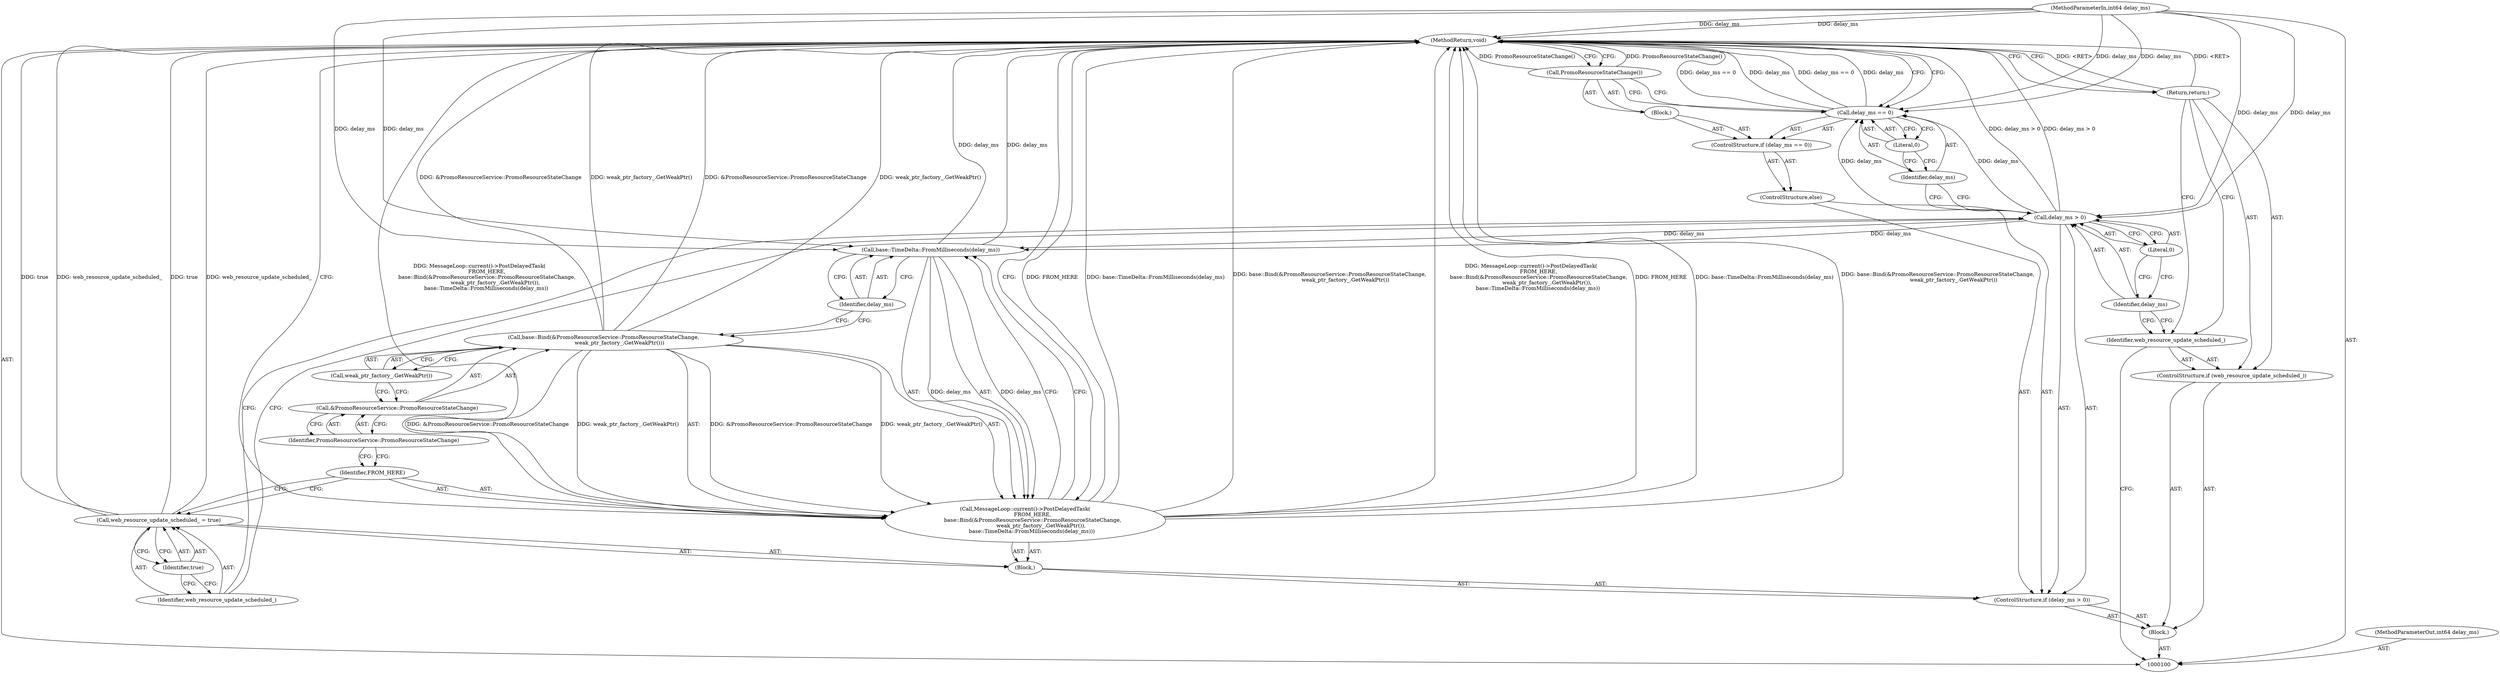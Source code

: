 digraph "1_Chrome_7d97e1d327f153cce6137ef8b533d45d083802d9" {
"1000129" [label="(MethodReturn,void)"];
"1000101" [label="(MethodParameterIn,int64 delay_ms)"];
"1000175" [label="(MethodParameterOut,int64 delay_ms)"];
"1000102" [label="(Block,)"];
"1000121" [label="(Identifier,delay_ms)"];
"1000120" [label="(Call,base::TimeDelta::FromMilliseconds(delay_ms))"];
"1000124" [label="(Call,delay_ms == 0)"];
"1000125" [label="(Identifier,delay_ms)"];
"1000126" [label="(Literal,0)"];
"1000127" [label="(Block,)"];
"1000122" [label="(ControlStructure,else)"];
"1000123" [label="(ControlStructure,if (delay_ms == 0))"];
"1000128" [label="(Call,PromoResourceStateChange())"];
"1000103" [label="(ControlStructure,if (web_resource_update_scheduled_))"];
"1000104" [label="(Identifier,web_resource_update_scheduled_)"];
"1000105" [label="(Return,return;)"];
"1000109" [label="(Literal,0)"];
"1000110" [label="(Block,)"];
"1000106" [label="(ControlStructure,if (delay_ms > 0))"];
"1000107" [label="(Call,delay_ms > 0)"];
"1000108" [label="(Identifier,delay_ms)"];
"1000113" [label="(Identifier,true)"];
"1000111" [label="(Call,web_resource_update_scheduled_ = true)"];
"1000112" [label="(Identifier,web_resource_update_scheduled_)"];
"1000114" [label="(Call,MessageLoop::current()->PostDelayedTask(\n         FROM_HERE,\n         base::Bind(&PromoResourceService::PromoResourceStateChange,\n                   weak_ptr_factory_.GetWeakPtr()),\n        base::TimeDelta::FromMilliseconds(delay_ms)))"];
"1000115" [label="(Identifier,FROM_HERE)"];
"1000117" [label="(Call,&PromoResourceService::PromoResourceStateChange)"];
"1000118" [label="(Identifier,PromoResourceService::PromoResourceStateChange)"];
"1000116" [label="(Call,base::Bind(&PromoResourceService::PromoResourceStateChange,\n                   weak_ptr_factory_.GetWeakPtr()))"];
"1000119" [label="(Call,weak_ptr_factory_.GetWeakPtr())"];
"1000129" -> "1000100"  [label="AST: "];
"1000129" -> "1000105"  [label="CFG: "];
"1000129" -> "1000114"  [label="CFG: "];
"1000129" -> "1000128"  [label="CFG: "];
"1000129" -> "1000124"  [label="CFG: "];
"1000116" -> "1000129"  [label="DDG: &PromoResourceService::PromoResourceStateChange"];
"1000116" -> "1000129"  [label="DDG: weak_ptr_factory_.GetWeakPtr()"];
"1000124" -> "1000129"  [label="DDG: delay_ms"];
"1000124" -> "1000129"  [label="DDG: delay_ms == 0"];
"1000107" -> "1000129"  [label="DDG: delay_ms > 0"];
"1000114" -> "1000129"  [label="DDG: MessageLoop::current()->PostDelayedTask(\n         FROM_HERE,\n         base::Bind(&PromoResourceService::PromoResourceStateChange,\n                   weak_ptr_factory_.GetWeakPtr()),\n        base::TimeDelta::FromMilliseconds(delay_ms))"];
"1000114" -> "1000129"  [label="DDG: FROM_HERE"];
"1000114" -> "1000129"  [label="DDG: base::TimeDelta::FromMilliseconds(delay_ms)"];
"1000114" -> "1000129"  [label="DDG: base::Bind(&PromoResourceService::PromoResourceStateChange,\n                   weak_ptr_factory_.GetWeakPtr())"];
"1000111" -> "1000129"  [label="DDG: web_resource_update_scheduled_"];
"1000111" -> "1000129"  [label="DDG: true"];
"1000128" -> "1000129"  [label="DDG: PromoResourceStateChange()"];
"1000120" -> "1000129"  [label="DDG: delay_ms"];
"1000101" -> "1000129"  [label="DDG: delay_ms"];
"1000105" -> "1000129"  [label="DDG: <RET>"];
"1000101" -> "1000100"  [label="AST: "];
"1000101" -> "1000129"  [label="DDG: delay_ms"];
"1000101" -> "1000107"  [label="DDG: delay_ms"];
"1000101" -> "1000120"  [label="DDG: delay_ms"];
"1000101" -> "1000124"  [label="DDG: delay_ms"];
"1000175" -> "1000100"  [label="AST: "];
"1000102" -> "1000100"  [label="AST: "];
"1000103" -> "1000102"  [label="AST: "];
"1000106" -> "1000102"  [label="AST: "];
"1000121" -> "1000120"  [label="AST: "];
"1000121" -> "1000116"  [label="CFG: "];
"1000120" -> "1000121"  [label="CFG: "];
"1000120" -> "1000114"  [label="AST: "];
"1000120" -> "1000121"  [label="CFG: "];
"1000121" -> "1000120"  [label="AST: "];
"1000114" -> "1000120"  [label="CFG: "];
"1000120" -> "1000129"  [label="DDG: delay_ms"];
"1000120" -> "1000114"  [label="DDG: delay_ms"];
"1000107" -> "1000120"  [label="DDG: delay_ms"];
"1000101" -> "1000120"  [label="DDG: delay_ms"];
"1000124" -> "1000123"  [label="AST: "];
"1000124" -> "1000126"  [label="CFG: "];
"1000125" -> "1000124"  [label="AST: "];
"1000126" -> "1000124"  [label="AST: "];
"1000128" -> "1000124"  [label="CFG: "];
"1000129" -> "1000124"  [label="CFG: "];
"1000124" -> "1000129"  [label="DDG: delay_ms"];
"1000124" -> "1000129"  [label="DDG: delay_ms == 0"];
"1000107" -> "1000124"  [label="DDG: delay_ms"];
"1000101" -> "1000124"  [label="DDG: delay_ms"];
"1000125" -> "1000124"  [label="AST: "];
"1000125" -> "1000107"  [label="CFG: "];
"1000126" -> "1000125"  [label="CFG: "];
"1000126" -> "1000124"  [label="AST: "];
"1000126" -> "1000125"  [label="CFG: "];
"1000124" -> "1000126"  [label="CFG: "];
"1000127" -> "1000123"  [label="AST: "];
"1000128" -> "1000127"  [label="AST: "];
"1000122" -> "1000106"  [label="AST: "];
"1000123" -> "1000122"  [label="AST: "];
"1000123" -> "1000122"  [label="AST: "];
"1000124" -> "1000123"  [label="AST: "];
"1000127" -> "1000123"  [label="AST: "];
"1000128" -> "1000127"  [label="AST: "];
"1000128" -> "1000124"  [label="CFG: "];
"1000129" -> "1000128"  [label="CFG: "];
"1000128" -> "1000129"  [label="DDG: PromoResourceStateChange()"];
"1000103" -> "1000102"  [label="AST: "];
"1000104" -> "1000103"  [label="AST: "];
"1000105" -> "1000103"  [label="AST: "];
"1000104" -> "1000103"  [label="AST: "];
"1000104" -> "1000100"  [label="CFG: "];
"1000105" -> "1000104"  [label="CFG: "];
"1000108" -> "1000104"  [label="CFG: "];
"1000105" -> "1000103"  [label="AST: "];
"1000105" -> "1000104"  [label="CFG: "];
"1000129" -> "1000105"  [label="CFG: "];
"1000105" -> "1000129"  [label="DDG: <RET>"];
"1000109" -> "1000107"  [label="AST: "];
"1000109" -> "1000108"  [label="CFG: "];
"1000107" -> "1000109"  [label="CFG: "];
"1000110" -> "1000106"  [label="AST: "];
"1000111" -> "1000110"  [label="AST: "];
"1000114" -> "1000110"  [label="AST: "];
"1000106" -> "1000102"  [label="AST: "];
"1000107" -> "1000106"  [label="AST: "];
"1000110" -> "1000106"  [label="AST: "];
"1000122" -> "1000106"  [label="AST: "];
"1000107" -> "1000106"  [label="AST: "];
"1000107" -> "1000109"  [label="CFG: "];
"1000108" -> "1000107"  [label="AST: "];
"1000109" -> "1000107"  [label="AST: "];
"1000112" -> "1000107"  [label="CFG: "];
"1000125" -> "1000107"  [label="CFG: "];
"1000107" -> "1000129"  [label="DDG: delay_ms > 0"];
"1000101" -> "1000107"  [label="DDG: delay_ms"];
"1000107" -> "1000120"  [label="DDG: delay_ms"];
"1000107" -> "1000124"  [label="DDG: delay_ms"];
"1000108" -> "1000107"  [label="AST: "];
"1000108" -> "1000104"  [label="CFG: "];
"1000109" -> "1000108"  [label="CFG: "];
"1000113" -> "1000111"  [label="AST: "];
"1000113" -> "1000112"  [label="CFG: "];
"1000111" -> "1000113"  [label="CFG: "];
"1000111" -> "1000110"  [label="AST: "];
"1000111" -> "1000113"  [label="CFG: "];
"1000112" -> "1000111"  [label="AST: "];
"1000113" -> "1000111"  [label="AST: "];
"1000115" -> "1000111"  [label="CFG: "];
"1000111" -> "1000129"  [label="DDG: web_resource_update_scheduled_"];
"1000111" -> "1000129"  [label="DDG: true"];
"1000112" -> "1000111"  [label="AST: "];
"1000112" -> "1000107"  [label="CFG: "];
"1000113" -> "1000112"  [label="CFG: "];
"1000114" -> "1000110"  [label="AST: "];
"1000114" -> "1000120"  [label="CFG: "];
"1000115" -> "1000114"  [label="AST: "];
"1000116" -> "1000114"  [label="AST: "];
"1000120" -> "1000114"  [label="AST: "];
"1000129" -> "1000114"  [label="CFG: "];
"1000114" -> "1000129"  [label="DDG: MessageLoop::current()->PostDelayedTask(\n         FROM_HERE,\n         base::Bind(&PromoResourceService::PromoResourceStateChange,\n                   weak_ptr_factory_.GetWeakPtr()),\n        base::TimeDelta::FromMilliseconds(delay_ms))"];
"1000114" -> "1000129"  [label="DDG: FROM_HERE"];
"1000114" -> "1000129"  [label="DDG: base::TimeDelta::FromMilliseconds(delay_ms)"];
"1000114" -> "1000129"  [label="DDG: base::Bind(&PromoResourceService::PromoResourceStateChange,\n                   weak_ptr_factory_.GetWeakPtr())"];
"1000116" -> "1000114"  [label="DDG: &PromoResourceService::PromoResourceStateChange"];
"1000116" -> "1000114"  [label="DDG: weak_ptr_factory_.GetWeakPtr()"];
"1000120" -> "1000114"  [label="DDG: delay_ms"];
"1000115" -> "1000114"  [label="AST: "];
"1000115" -> "1000111"  [label="CFG: "];
"1000118" -> "1000115"  [label="CFG: "];
"1000117" -> "1000116"  [label="AST: "];
"1000117" -> "1000118"  [label="CFG: "];
"1000118" -> "1000117"  [label="AST: "];
"1000119" -> "1000117"  [label="CFG: "];
"1000118" -> "1000117"  [label="AST: "];
"1000118" -> "1000115"  [label="CFG: "];
"1000117" -> "1000118"  [label="CFG: "];
"1000116" -> "1000114"  [label="AST: "];
"1000116" -> "1000119"  [label="CFG: "];
"1000117" -> "1000116"  [label="AST: "];
"1000119" -> "1000116"  [label="AST: "];
"1000121" -> "1000116"  [label="CFG: "];
"1000116" -> "1000129"  [label="DDG: &PromoResourceService::PromoResourceStateChange"];
"1000116" -> "1000129"  [label="DDG: weak_ptr_factory_.GetWeakPtr()"];
"1000116" -> "1000114"  [label="DDG: &PromoResourceService::PromoResourceStateChange"];
"1000116" -> "1000114"  [label="DDG: weak_ptr_factory_.GetWeakPtr()"];
"1000119" -> "1000116"  [label="AST: "];
"1000119" -> "1000117"  [label="CFG: "];
"1000116" -> "1000119"  [label="CFG: "];
}
